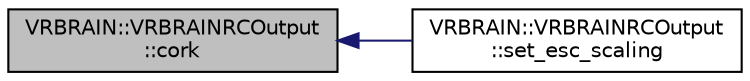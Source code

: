 digraph "VRBRAIN::VRBRAINRCOutput::cork"
{
 // INTERACTIVE_SVG=YES
  edge [fontname="Helvetica",fontsize="10",labelfontname="Helvetica",labelfontsize="10"];
  node [fontname="Helvetica",fontsize="10",shape=record];
  rankdir="LR";
  Node1 [label="VRBRAIN::VRBRAINRCOutput\l::cork",height=0.2,width=0.4,color="black", fillcolor="grey75", style="filled", fontcolor="black"];
  Node1 -> Node2 [dir="back",color="midnightblue",fontsize="10",style="solid",fontname="Helvetica"];
  Node2 [label="VRBRAIN::VRBRAINRCOutput\l::set_esc_scaling",height=0.2,width=0.4,color="black", fillcolor="white", style="filled",URL="$classVRBRAIN_1_1VRBRAINRCOutput.html#aabaf1d58892d696bd76d13ee84ce97c7"];
}
